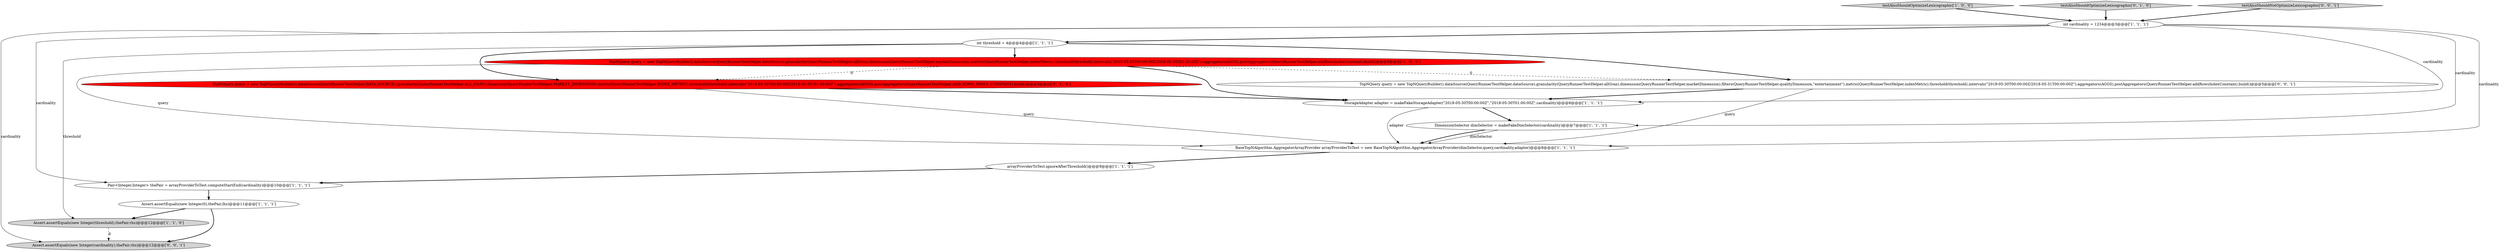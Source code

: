 digraph {
10 [style = filled, label = "testAlsoShouldOptimizeLexicographic['1', '0', '0']", fillcolor = lightgray, shape = diamond image = "AAA0AAABBB1BBB"];
15 [style = filled, label = "Assert.assertEquals(new Integer(cardinality),thePair.rhs)@@@12@@@['0', '0', '1']", fillcolor = lightgray, shape = ellipse image = "AAA0AAABBB3BBB"];
13 [style = filled, label = "TopNQuery query = new TopNQueryBuilder().dataSource(QueryRunnerTestHelper.dataSource).granularity(QueryRunnerTestHelper.allGran).dimension(QueryRunnerTestHelper.marketDimension).filters(QueryRunnerTestHelper.qualityDimension,\"entertainment\").metric(QueryRunnerTestHelper.indexMetric).threshold(threshold).intervals(\"2018-05-30T00:00:00Z/2018-05-31T00:00:00Z\").aggregators(AGGS).postAggregators(QueryRunnerTestHelper.addRowsIndexConstant).build()@@@5@@@['0', '0', '1']", fillcolor = white, shape = ellipse image = "AAA0AAABBB3BBB"];
4 [style = filled, label = "int threshold = 4@@@4@@@['1', '1', '1']", fillcolor = white, shape = ellipse image = "AAA0AAABBB1BBB"];
3 [style = filled, label = "BaseTopNAlgorithm.AggregatorArrayProvider arrayProviderToTest = new BaseTopNAlgorithm.AggregatorArrayProvider(dimSelector,query,cardinality,adapter)@@@8@@@['1', '1', '1']", fillcolor = white, shape = ellipse image = "AAA0AAABBB1BBB"];
12 [style = filled, label = "testAlsoShouldOptimizeLexicographic['0', '1', '0']", fillcolor = lightgray, shape = diamond image = "AAA0AAABBB2BBB"];
11 [style = filled, label = "TopNQuery query = new TopNQueryBuilder().dataSource(QueryRunnerTestHelper.DATA_SOURCE).granularity(QueryRunnerTestHelper.ALL_GRAN).dimension(QueryRunnerTestHelper.MARKET_DIMENSION).metric(QueryRunnerTestHelper.INDEX_METRIC).threshold(threshold).intervals(\"2018-05-30T00:00:00Z/2018-05-30T01:00:00Z\").aggregators(AGGS).postAggregators(QueryRunnerTestHelper.ADD_ROWS_INDEX_CONSTANT).build()@@@5@@@['0', '1', '0']", fillcolor = red, shape = ellipse image = "AAA1AAABBB2BBB"];
14 [style = filled, label = "testAlsoShouldNotOptimizeLexicographic['0', '0', '1']", fillcolor = lightgray, shape = diamond image = "AAA0AAABBB3BBB"];
5 [style = filled, label = "StorageAdapter adapter = makeFakeStorageAdapter(\"2018-05-30T00:00:00Z\",\"2018-05-30T01:00:00Z\",cardinality)@@@6@@@['1', '1', '1']", fillcolor = white, shape = ellipse image = "AAA0AAABBB1BBB"];
1 [style = filled, label = "Pair<Integer,Integer> thePair = arrayProviderToTest.computeStartEnd(cardinality)@@@10@@@['1', '1', '1']", fillcolor = white, shape = ellipse image = "AAA0AAABBB1BBB"];
8 [style = filled, label = "int cardinality = 1234@@@3@@@['1', '1', '1']", fillcolor = white, shape = ellipse image = "AAA0AAABBB1BBB"];
9 [style = filled, label = "Assert.assertEquals(new Integer(0),thePair.lhs)@@@11@@@['1', '1', '1']", fillcolor = white, shape = ellipse image = "AAA0AAABBB1BBB"];
7 [style = filled, label = "arrayProviderToTest.ignoreAfterThreshold()@@@9@@@['1', '1', '1']", fillcolor = white, shape = ellipse image = "AAA0AAABBB1BBB"];
0 [style = filled, label = "TopNQuery query = new TopNQueryBuilder().dataSource(QueryRunnerTestHelper.dataSource).granularity(QueryRunnerTestHelper.allGran).dimension(QueryRunnerTestHelper.marketDimension).metric(QueryRunnerTestHelper.indexMetric).threshold(threshold).intervals(\"2018-05-30T00:00:00Z/2018-05-30T01:00:00Z\").aggregators(AGGS).postAggregators(QueryRunnerTestHelper.addRowsIndexConstant).build()@@@5@@@['1', '0', '0']", fillcolor = red, shape = ellipse image = "AAA1AAABBB1BBB"];
6 [style = filled, label = "DimensionSelector dimSelector = makeFakeDimSelector(cardinality)@@@7@@@['1', '1', '1']", fillcolor = white, shape = ellipse image = "AAA0AAABBB1BBB"];
2 [style = filled, label = "Assert.assertEquals(new Integer(threshold),thePair.rhs)@@@12@@@['1', '1', '0']", fillcolor = lightgray, shape = ellipse image = "AAA0AAABBB1BBB"];
8->5 [style = solid, label="cardinality"];
6->3 [style = bold, label=""];
7->1 [style = bold, label=""];
4->2 [style = solid, label="threshold"];
6->3 [style = solid, label="dimSelector"];
9->2 [style = bold, label=""];
8->15 [style = solid, label="cardinality"];
8->6 [style = solid, label="cardinality"];
4->13 [style = bold, label=""];
8->1 [style = solid, label="cardinality"];
0->3 [style = solid, label="query"];
13->3 [style = solid, label="query"];
0->11 [style = dashed, label="0"];
1->9 [style = bold, label=""];
4->0 [style = bold, label=""];
11->3 [style = solid, label="query"];
2->15 [style = dashed, label="0"];
11->5 [style = bold, label=""];
5->6 [style = bold, label=""];
10->8 [style = bold, label=""];
3->7 [style = bold, label=""];
12->8 [style = bold, label=""];
9->15 [style = bold, label=""];
8->3 [style = solid, label="cardinality"];
0->13 [style = dashed, label="0"];
13->5 [style = bold, label=""];
14->8 [style = bold, label=""];
8->4 [style = bold, label=""];
4->11 [style = bold, label=""];
5->3 [style = solid, label="adapter"];
0->5 [style = bold, label=""];
}
